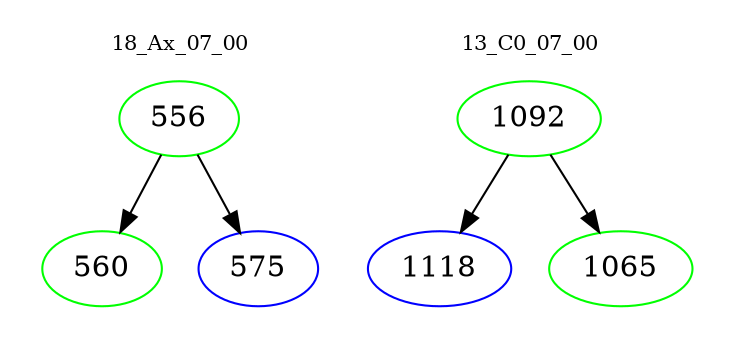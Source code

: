 digraph{
subgraph cluster_0 {
color = white
label = "18_Ax_07_00";
fontsize=10;
T0_556 [label="556", color="green"]
T0_556 -> T0_560 [color="black"]
T0_560 [label="560", color="green"]
T0_556 -> T0_575 [color="black"]
T0_575 [label="575", color="blue"]
}
subgraph cluster_1 {
color = white
label = "13_C0_07_00";
fontsize=10;
T1_1092 [label="1092", color="green"]
T1_1092 -> T1_1118 [color="black"]
T1_1118 [label="1118", color="blue"]
T1_1092 -> T1_1065 [color="black"]
T1_1065 [label="1065", color="green"]
}
}
